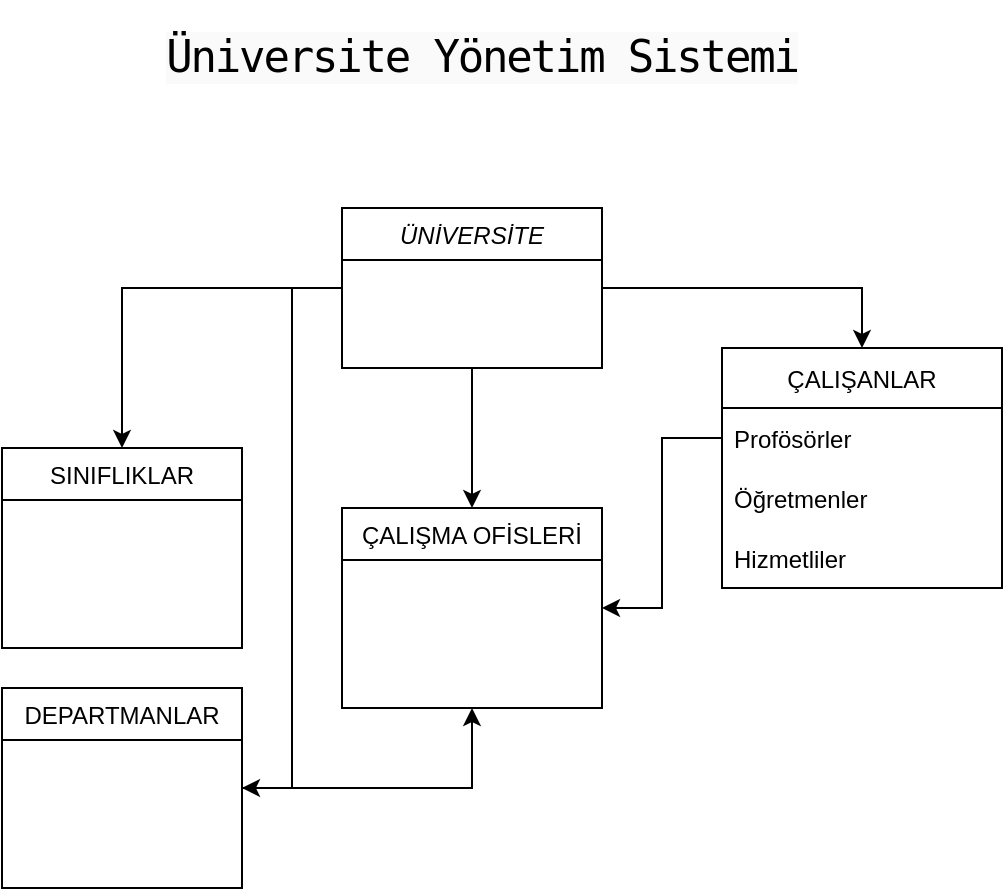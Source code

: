 <mxfile version="20.2.7" type="github">
  <diagram id="C5RBs43oDa-KdzZeNtuy" name="Page-1">
    <mxGraphModel dx="1422" dy="754" grid="1" gridSize="10" guides="1" tooltips="1" connect="1" arrows="1" fold="1" page="1" pageScale="1" pageWidth="827" pageHeight="583" math="0" shadow="0">
      <root>
        <mxCell id="WIyWlLk6GJQsqaUBKTNV-0" />
        <mxCell id="WIyWlLk6GJQsqaUBKTNV-1" parent="WIyWlLk6GJQsqaUBKTNV-0" />
        <mxCell id="jNTKrpJEsme1g6Wim8K_-29" style="edgeStyle=orthogonalEdgeStyle;rounded=0;orthogonalLoop=1;jettySize=auto;html=1;entryX=0.5;entryY=0;entryDx=0;entryDy=0;" edge="1" parent="WIyWlLk6GJQsqaUBKTNV-1" source="zkfFHV4jXpPFQw0GAbJ--0" target="jNTKrpJEsme1g6Wim8K_-5">
          <mxGeometry relative="1" as="geometry" />
        </mxCell>
        <mxCell id="jNTKrpJEsme1g6Wim8K_-30" style="edgeStyle=orthogonalEdgeStyle;rounded=0;orthogonalLoop=1;jettySize=auto;html=1;entryX=0.5;entryY=0;entryDx=0;entryDy=0;" edge="1" parent="WIyWlLk6GJQsqaUBKTNV-1" source="zkfFHV4jXpPFQw0GAbJ--0" target="jNTKrpJEsme1g6Wim8K_-9">
          <mxGeometry relative="1" as="geometry" />
        </mxCell>
        <mxCell id="jNTKrpJEsme1g6Wim8K_-31" style="edgeStyle=orthogonalEdgeStyle;rounded=0;orthogonalLoop=1;jettySize=auto;html=1;entryX=1;entryY=0.5;entryDx=0;entryDy=0;" edge="1" parent="WIyWlLk6GJQsqaUBKTNV-1" source="zkfFHV4jXpPFQw0GAbJ--0" target="jNTKrpJEsme1g6Wim8K_-7">
          <mxGeometry relative="1" as="geometry" />
        </mxCell>
        <mxCell id="jNTKrpJEsme1g6Wim8K_-34" style="edgeStyle=orthogonalEdgeStyle;rounded=0;orthogonalLoop=1;jettySize=auto;html=1;entryX=0.5;entryY=0;entryDx=0;entryDy=0;" edge="1" parent="WIyWlLk6GJQsqaUBKTNV-1" source="zkfFHV4jXpPFQw0GAbJ--0" target="jNTKrpJEsme1g6Wim8K_-24">
          <mxGeometry relative="1" as="geometry" />
        </mxCell>
        <mxCell id="zkfFHV4jXpPFQw0GAbJ--0" value="ÜNİVERSİTE" style="swimlane;fontStyle=2;align=center;verticalAlign=top;childLayout=stackLayout;horizontal=1;startSize=26;horizontalStack=0;resizeParent=1;resizeLast=0;collapsible=1;marginBottom=0;rounded=0;shadow=0;strokeWidth=1;" parent="WIyWlLk6GJQsqaUBKTNV-1" vertex="1">
          <mxGeometry x="334" y="169" width="130" height="80" as="geometry">
            <mxRectangle x="230" y="140" width="160" height="26" as="alternateBounds" />
          </mxGeometry>
        </mxCell>
        <mxCell id="jNTKrpJEsme1g6Wim8K_-5" value="ÇALIŞMA OFİSLERİ" style="swimlane;fontStyle=0;align=center;verticalAlign=top;childLayout=stackLayout;horizontal=1;startSize=26;horizontalStack=0;resizeParent=1;resizeLast=0;collapsible=1;marginBottom=0;rounded=0;shadow=0;strokeWidth=1;" vertex="1" parent="WIyWlLk6GJQsqaUBKTNV-1">
          <mxGeometry x="334" y="319" width="130" height="100" as="geometry">
            <mxRectangle x="130" y="380" width="160" height="26" as="alternateBounds" />
          </mxGeometry>
        </mxCell>
        <mxCell id="jNTKrpJEsme1g6Wim8K_-33" style="edgeStyle=orthogonalEdgeStyle;rounded=0;orthogonalLoop=1;jettySize=auto;html=1;entryX=0.5;entryY=1;entryDx=0;entryDy=0;" edge="1" parent="WIyWlLk6GJQsqaUBKTNV-1" source="jNTKrpJEsme1g6Wim8K_-7" target="jNTKrpJEsme1g6Wim8K_-5">
          <mxGeometry relative="1" as="geometry" />
        </mxCell>
        <mxCell id="jNTKrpJEsme1g6Wim8K_-7" value="DEPARTMANLAR" style="swimlane;fontStyle=0;align=center;verticalAlign=top;childLayout=stackLayout;horizontal=1;startSize=26;horizontalStack=0;resizeParent=1;resizeLast=0;collapsible=1;marginBottom=0;rounded=0;shadow=0;strokeWidth=1;" vertex="1" parent="WIyWlLk6GJQsqaUBKTNV-1">
          <mxGeometry x="164" y="409" width="120" height="100" as="geometry">
            <mxRectangle x="130" y="380" width="160" height="26" as="alternateBounds" />
          </mxGeometry>
        </mxCell>
        <mxCell id="jNTKrpJEsme1g6Wim8K_-9" value="SINIFLIKLAR" style="swimlane;fontStyle=0;align=center;verticalAlign=top;childLayout=stackLayout;horizontal=1;startSize=26;horizontalStack=0;resizeParent=1;resizeLast=0;collapsible=1;marginBottom=0;rounded=0;shadow=0;strokeWidth=1;" vertex="1" parent="WIyWlLk6GJQsqaUBKTNV-1">
          <mxGeometry x="164" y="289" width="120" height="100" as="geometry">
            <mxRectangle x="130" y="380" width="160" height="26" as="alternateBounds" />
          </mxGeometry>
        </mxCell>
        <mxCell id="jNTKrpJEsme1g6Wim8K_-24" value="ÇALIŞANLAR" style="swimlane;fontStyle=0;childLayout=stackLayout;horizontal=1;startSize=30;horizontalStack=0;resizeParent=1;resizeParentMax=0;resizeLast=0;collapsible=1;marginBottom=0;" vertex="1" parent="WIyWlLk6GJQsqaUBKTNV-1">
          <mxGeometry x="524" y="239" width="140" height="120" as="geometry" />
        </mxCell>
        <mxCell id="jNTKrpJEsme1g6Wim8K_-25" value="Profösörler" style="text;strokeColor=none;fillColor=none;align=left;verticalAlign=middle;spacingLeft=4;spacingRight=4;overflow=hidden;points=[[0,0.5],[1,0.5]];portConstraint=eastwest;rotatable=0;" vertex="1" parent="jNTKrpJEsme1g6Wim8K_-24">
          <mxGeometry y="30" width="140" height="30" as="geometry" />
        </mxCell>
        <mxCell id="jNTKrpJEsme1g6Wim8K_-26" value="Öğretmenler" style="text;strokeColor=none;fillColor=none;align=left;verticalAlign=middle;spacingLeft=4;spacingRight=4;overflow=hidden;points=[[0,0.5],[1,0.5]];portConstraint=eastwest;rotatable=0;" vertex="1" parent="jNTKrpJEsme1g6Wim8K_-24">
          <mxGeometry y="60" width="140" height="30" as="geometry" />
        </mxCell>
        <mxCell id="jNTKrpJEsme1g6Wim8K_-27" value="Hizmetliler" style="text;strokeColor=none;fillColor=none;align=left;verticalAlign=middle;spacingLeft=4;spacingRight=4;overflow=hidden;points=[[0,0.5],[1,0.5]];portConstraint=eastwest;rotatable=0;" vertex="1" parent="jNTKrpJEsme1g6Wim8K_-24">
          <mxGeometry y="90" width="140" height="30" as="geometry" />
        </mxCell>
        <mxCell id="jNTKrpJEsme1g6Wim8K_-28" style="edgeStyle=orthogonalEdgeStyle;rounded=0;orthogonalLoop=1;jettySize=auto;html=1;entryX=1;entryY=0.5;entryDx=0;entryDy=0;" edge="1" parent="WIyWlLk6GJQsqaUBKTNV-1" source="jNTKrpJEsme1g6Wim8K_-25" target="jNTKrpJEsme1g6Wim8K_-5">
          <mxGeometry relative="1" as="geometry" />
        </mxCell>
        <mxCell id="jNTKrpJEsme1g6Wim8K_-35" value="&lt;h2 style=&quot;box-sizing: border-box; margin-top: 15px; margin-bottom: 0.5rem; font-weight: 400; line-height: 1.2; font-size: 22px; font-family: &amp;quot;Roboto Mono&amp;quot;, monospace; letter-spacing: -0.05em; text-align: left; background-color: rgb(250, 250, 250);&quot; class=&quot;lesson-name&quot;&gt;Üniversite Yönetim Sistemi&lt;/h2&gt;" style="text;html=1;strokeColor=none;fillColor=none;align=center;verticalAlign=middle;whiteSpace=wrap;rounded=0;" vertex="1" parent="WIyWlLk6GJQsqaUBKTNV-1">
          <mxGeometry x="239" y="75" width="330" height="30" as="geometry" />
        </mxCell>
      </root>
    </mxGraphModel>
  </diagram>
</mxfile>
